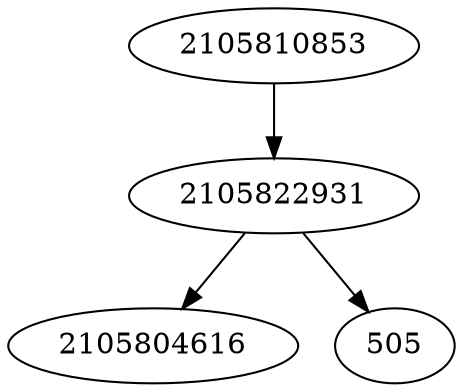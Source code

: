strict digraph  {
2105804616;
505;
2105822931;
2105810853;
2105822931 -> 505;
2105822931 -> 2105804616;
2105810853 -> 2105822931;
}
